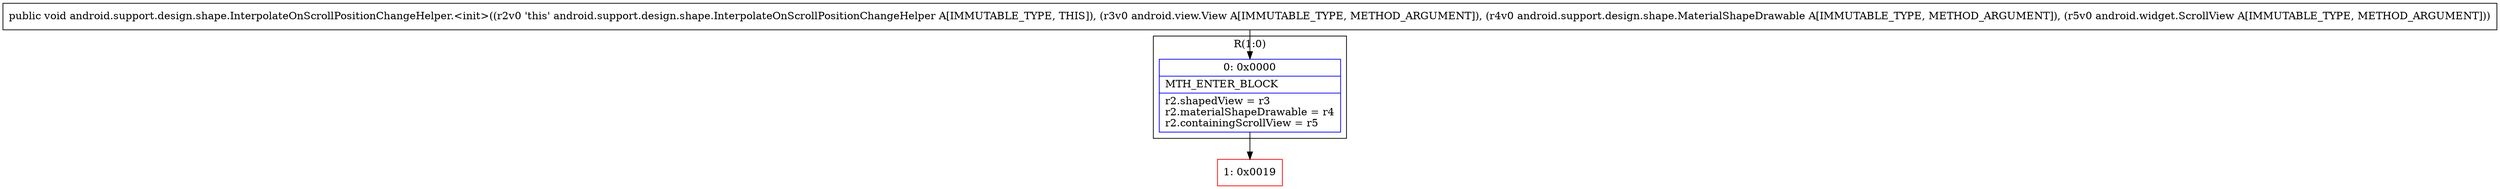 digraph "CFG forandroid.support.design.shape.InterpolateOnScrollPositionChangeHelper.\<init\>(Landroid\/view\/View;Landroid\/support\/design\/shape\/MaterialShapeDrawable;Landroid\/widget\/ScrollView;)V" {
subgraph cluster_Region_1996949342 {
label = "R(1:0)";
node [shape=record,color=blue];
Node_0 [shape=record,label="{0\:\ 0x0000|MTH_ENTER_BLOCK\l|r2.shapedView = r3\lr2.materialShapeDrawable = r4\lr2.containingScrollView = r5\l}"];
}
Node_1 [shape=record,color=red,label="{1\:\ 0x0019}"];
MethodNode[shape=record,label="{public void android.support.design.shape.InterpolateOnScrollPositionChangeHelper.\<init\>((r2v0 'this' android.support.design.shape.InterpolateOnScrollPositionChangeHelper A[IMMUTABLE_TYPE, THIS]), (r3v0 android.view.View A[IMMUTABLE_TYPE, METHOD_ARGUMENT]), (r4v0 android.support.design.shape.MaterialShapeDrawable A[IMMUTABLE_TYPE, METHOD_ARGUMENT]), (r5v0 android.widget.ScrollView A[IMMUTABLE_TYPE, METHOD_ARGUMENT])) }"];
MethodNode -> Node_0;
Node_0 -> Node_1;
}

